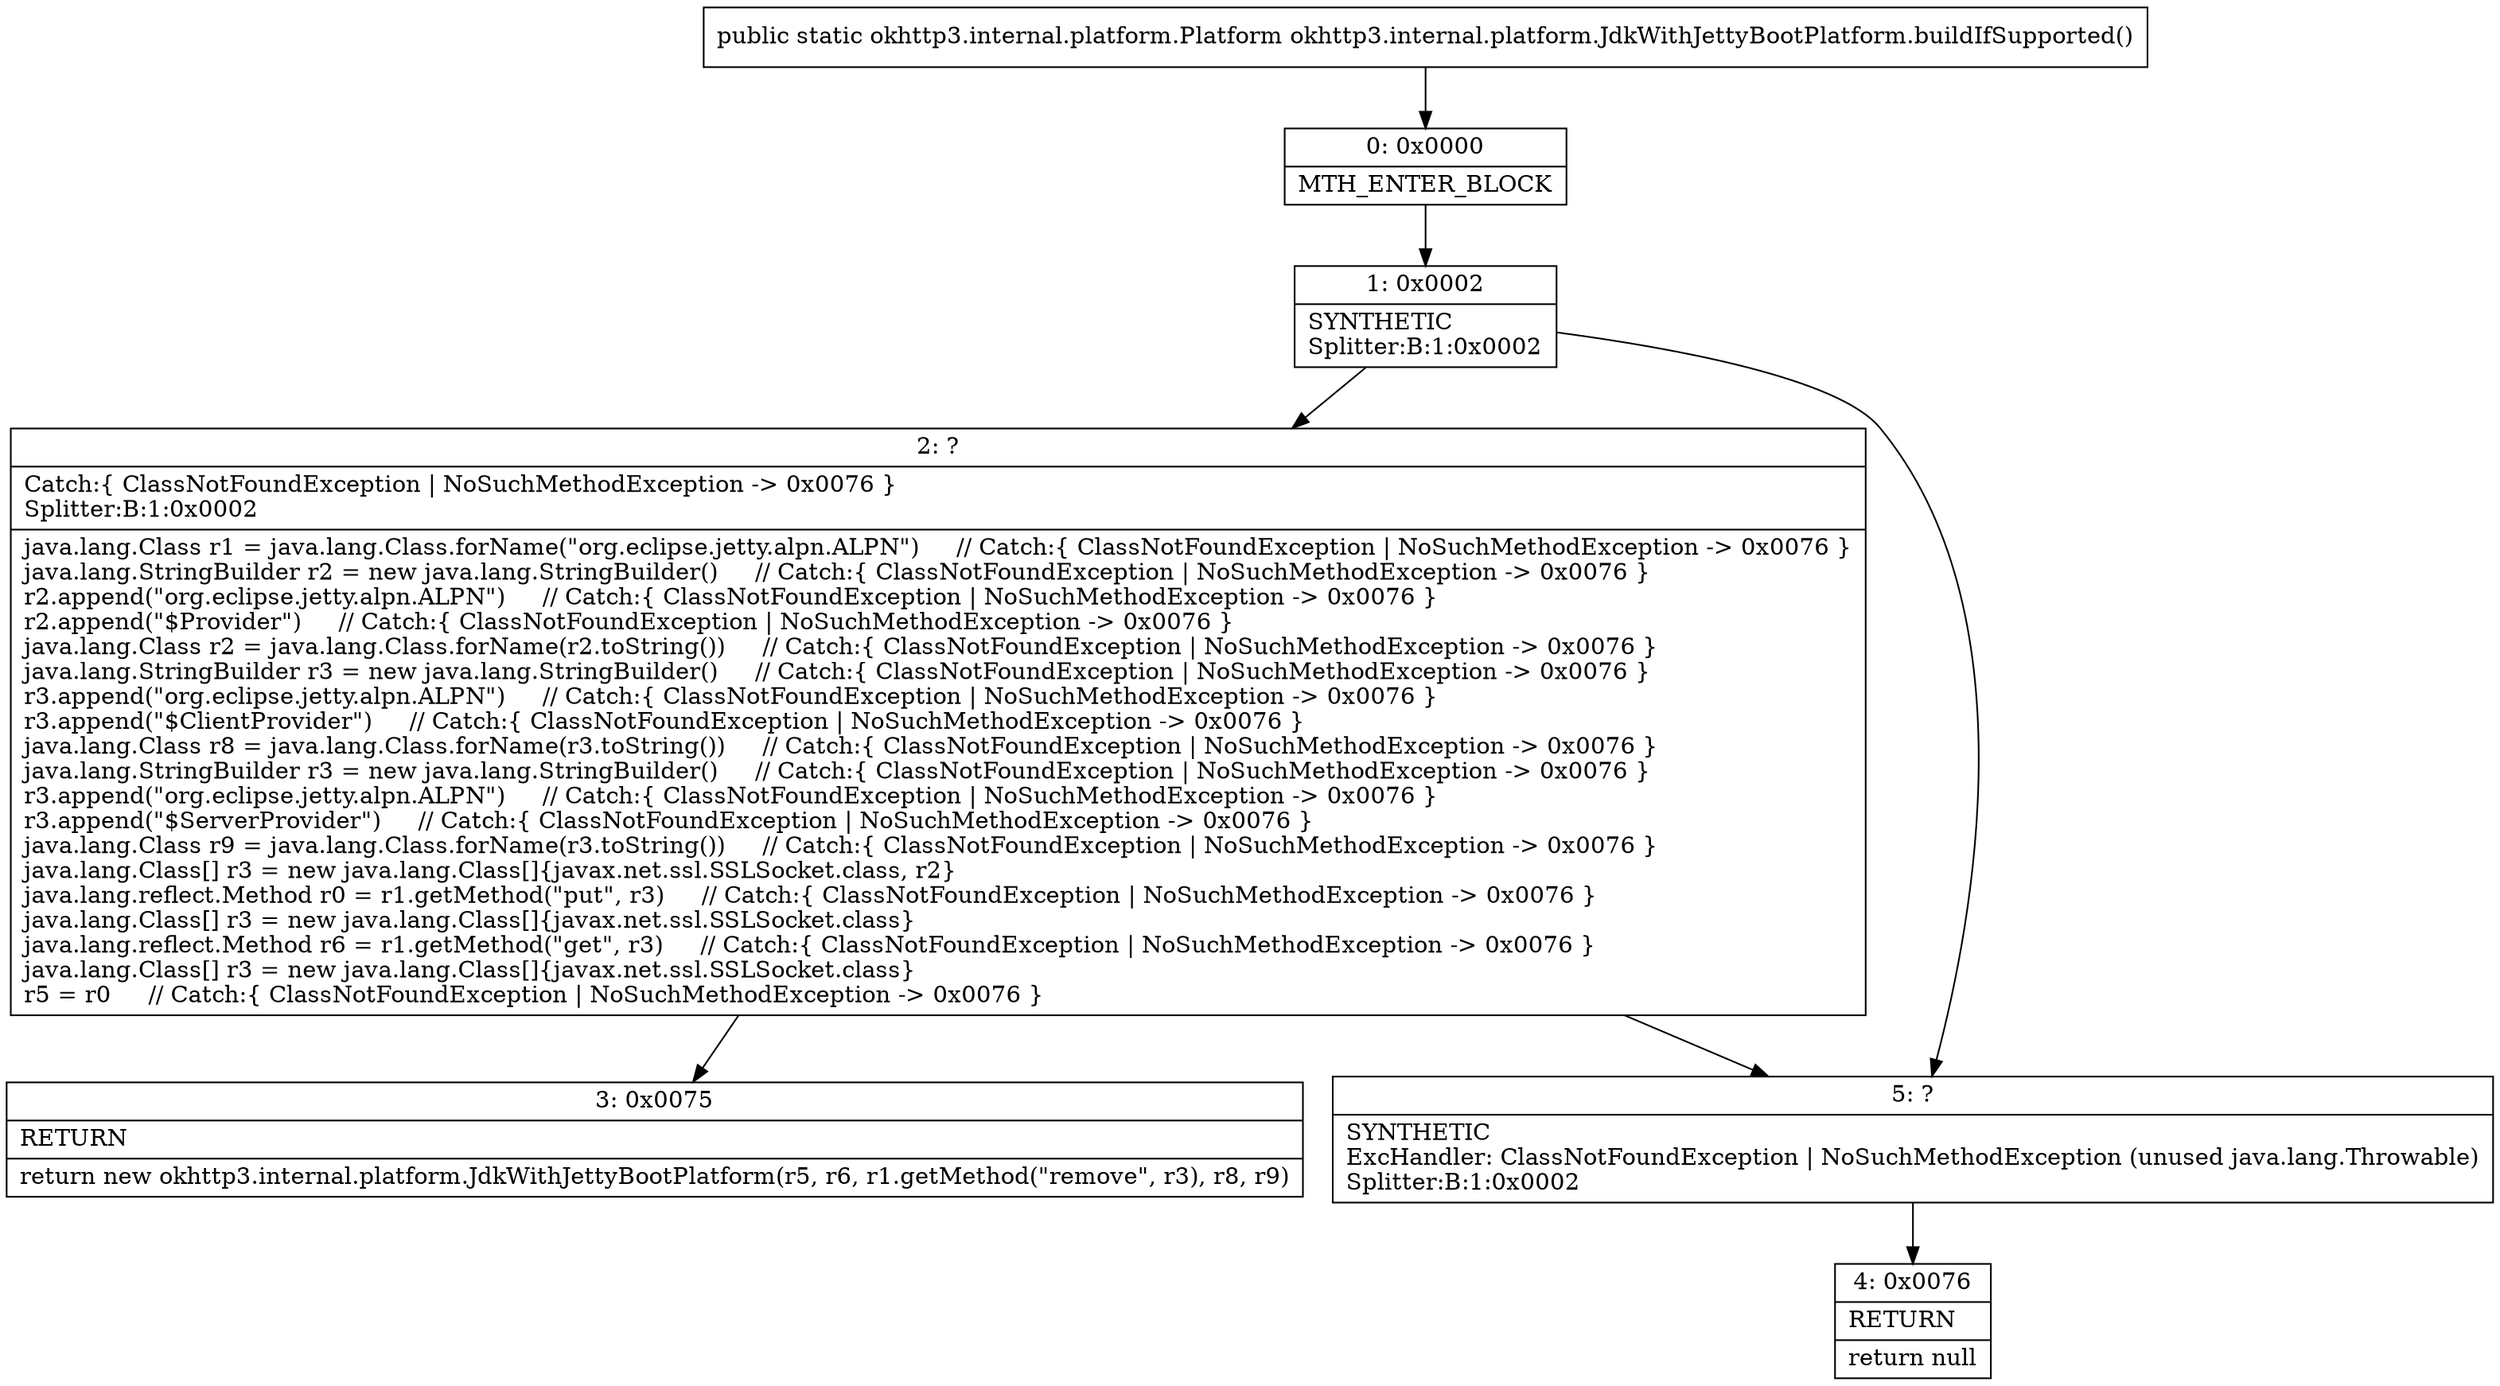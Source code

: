 digraph "CFG forokhttp3.internal.platform.JdkWithJettyBootPlatform.buildIfSupported()Lokhttp3\/internal\/platform\/Platform;" {
Node_0 [shape=record,label="{0\:\ 0x0000|MTH_ENTER_BLOCK\l}"];
Node_1 [shape=record,label="{1\:\ 0x0002|SYNTHETIC\lSplitter:B:1:0x0002\l}"];
Node_2 [shape=record,label="{2\:\ ?|Catch:\{ ClassNotFoundException \| NoSuchMethodException \-\> 0x0076 \}\lSplitter:B:1:0x0002\l|java.lang.Class r1 = java.lang.Class.forName(\"org.eclipse.jetty.alpn.ALPN\")     \/\/ Catch:\{ ClassNotFoundException \| NoSuchMethodException \-\> 0x0076 \}\ljava.lang.StringBuilder r2 = new java.lang.StringBuilder()     \/\/ Catch:\{ ClassNotFoundException \| NoSuchMethodException \-\> 0x0076 \}\lr2.append(\"org.eclipse.jetty.alpn.ALPN\")     \/\/ Catch:\{ ClassNotFoundException \| NoSuchMethodException \-\> 0x0076 \}\lr2.append(\"$Provider\")     \/\/ Catch:\{ ClassNotFoundException \| NoSuchMethodException \-\> 0x0076 \}\ljava.lang.Class r2 = java.lang.Class.forName(r2.toString())     \/\/ Catch:\{ ClassNotFoundException \| NoSuchMethodException \-\> 0x0076 \}\ljava.lang.StringBuilder r3 = new java.lang.StringBuilder()     \/\/ Catch:\{ ClassNotFoundException \| NoSuchMethodException \-\> 0x0076 \}\lr3.append(\"org.eclipse.jetty.alpn.ALPN\")     \/\/ Catch:\{ ClassNotFoundException \| NoSuchMethodException \-\> 0x0076 \}\lr3.append(\"$ClientProvider\")     \/\/ Catch:\{ ClassNotFoundException \| NoSuchMethodException \-\> 0x0076 \}\ljava.lang.Class r8 = java.lang.Class.forName(r3.toString())     \/\/ Catch:\{ ClassNotFoundException \| NoSuchMethodException \-\> 0x0076 \}\ljava.lang.StringBuilder r3 = new java.lang.StringBuilder()     \/\/ Catch:\{ ClassNotFoundException \| NoSuchMethodException \-\> 0x0076 \}\lr3.append(\"org.eclipse.jetty.alpn.ALPN\")     \/\/ Catch:\{ ClassNotFoundException \| NoSuchMethodException \-\> 0x0076 \}\lr3.append(\"$ServerProvider\")     \/\/ Catch:\{ ClassNotFoundException \| NoSuchMethodException \-\> 0x0076 \}\ljava.lang.Class r9 = java.lang.Class.forName(r3.toString())     \/\/ Catch:\{ ClassNotFoundException \| NoSuchMethodException \-\> 0x0076 \}\ljava.lang.Class[] r3 = new java.lang.Class[]\{javax.net.ssl.SSLSocket.class, r2\}\ljava.lang.reflect.Method r0 = r1.getMethod(\"put\", r3)     \/\/ Catch:\{ ClassNotFoundException \| NoSuchMethodException \-\> 0x0076 \}\ljava.lang.Class[] r3 = new java.lang.Class[]\{javax.net.ssl.SSLSocket.class\}\ljava.lang.reflect.Method r6 = r1.getMethod(\"get\", r3)     \/\/ Catch:\{ ClassNotFoundException \| NoSuchMethodException \-\> 0x0076 \}\ljava.lang.Class[] r3 = new java.lang.Class[]\{javax.net.ssl.SSLSocket.class\}\lr5 = r0     \/\/ Catch:\{ ClassNotFoundException \| NoSuchMethodException \-\> 0x0076 \}\l}"];
Node_3 [shape=record,label="{3\:\ 0x0075|RETURN\l|return new okhttp3.internal.platform.JdkWithJettyBootPlatform(r5, r6, r1.getMethod(\"remove\", r3), r8, r9)\l}"];
Node_4 [shape=record,label="{4\:\ 0x0076|RETURN\l|return null\l}"];
Node_5 [shape=record,label="{5\:\ ?|SYNTHETIC\lExcHandler: ClassNotFoundException \| NoSuchMethodException (unused java.lang.Throwable)\lSplitter:B:1:0x0002\l}"];
MethodNode[shape=record,label="{public static okhttp3.internal.platform.Platform okhttp3.internal.platform.JdkWithJettyBootPlatform.buildIfSupported() }"];
MethodNode -> Node_0;
Node_0 -> Node_1;
Node_1 -> Node_2;
Node_1 -> Node_5;
Node_2 -> Node_3;
Node_2 -> Node_5;
Node_5 -> Node_4;
}

